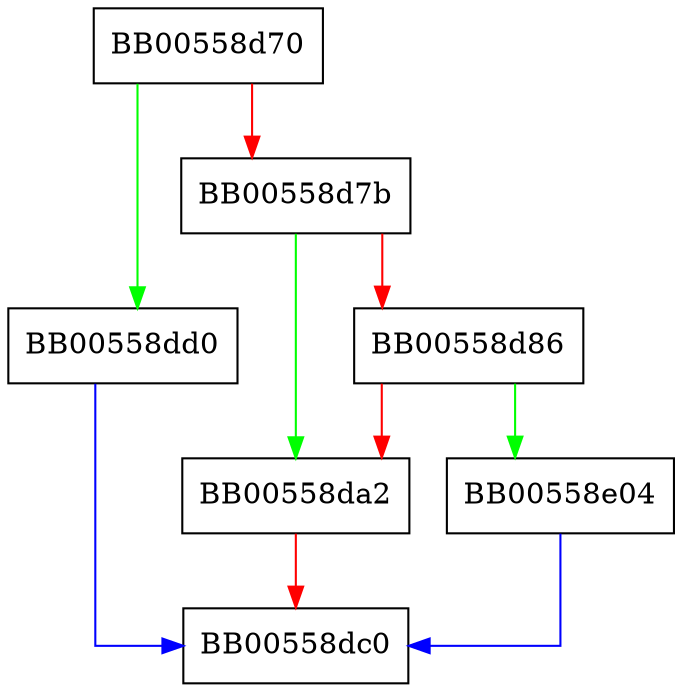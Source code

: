 digraph OSSL_CMP_CTX_set1_proxy {
  node [shape="box"];
  graph [splines=ortho];
  BB00558d70 -> BB00558dd0 [color="green"];
  BB00558d70 -> BB00558d7b [color="red"];
  BB00558d7b -> BB00558da2 [color="green"];
  BB00558d7b -> BB00558d86 [color="red"];
  BB00558d86 -> BB00558e04 [color="green"];
  BB00558d86 -> BB00558da2 [color="red"];
  BB00558da2 -> BB00558dc0 [color="red"];
  BB00558dd0 -> BB00558dc0 [color="blue"];
  BB00558e04 -> BB00558dc0 [color="blue"];
}